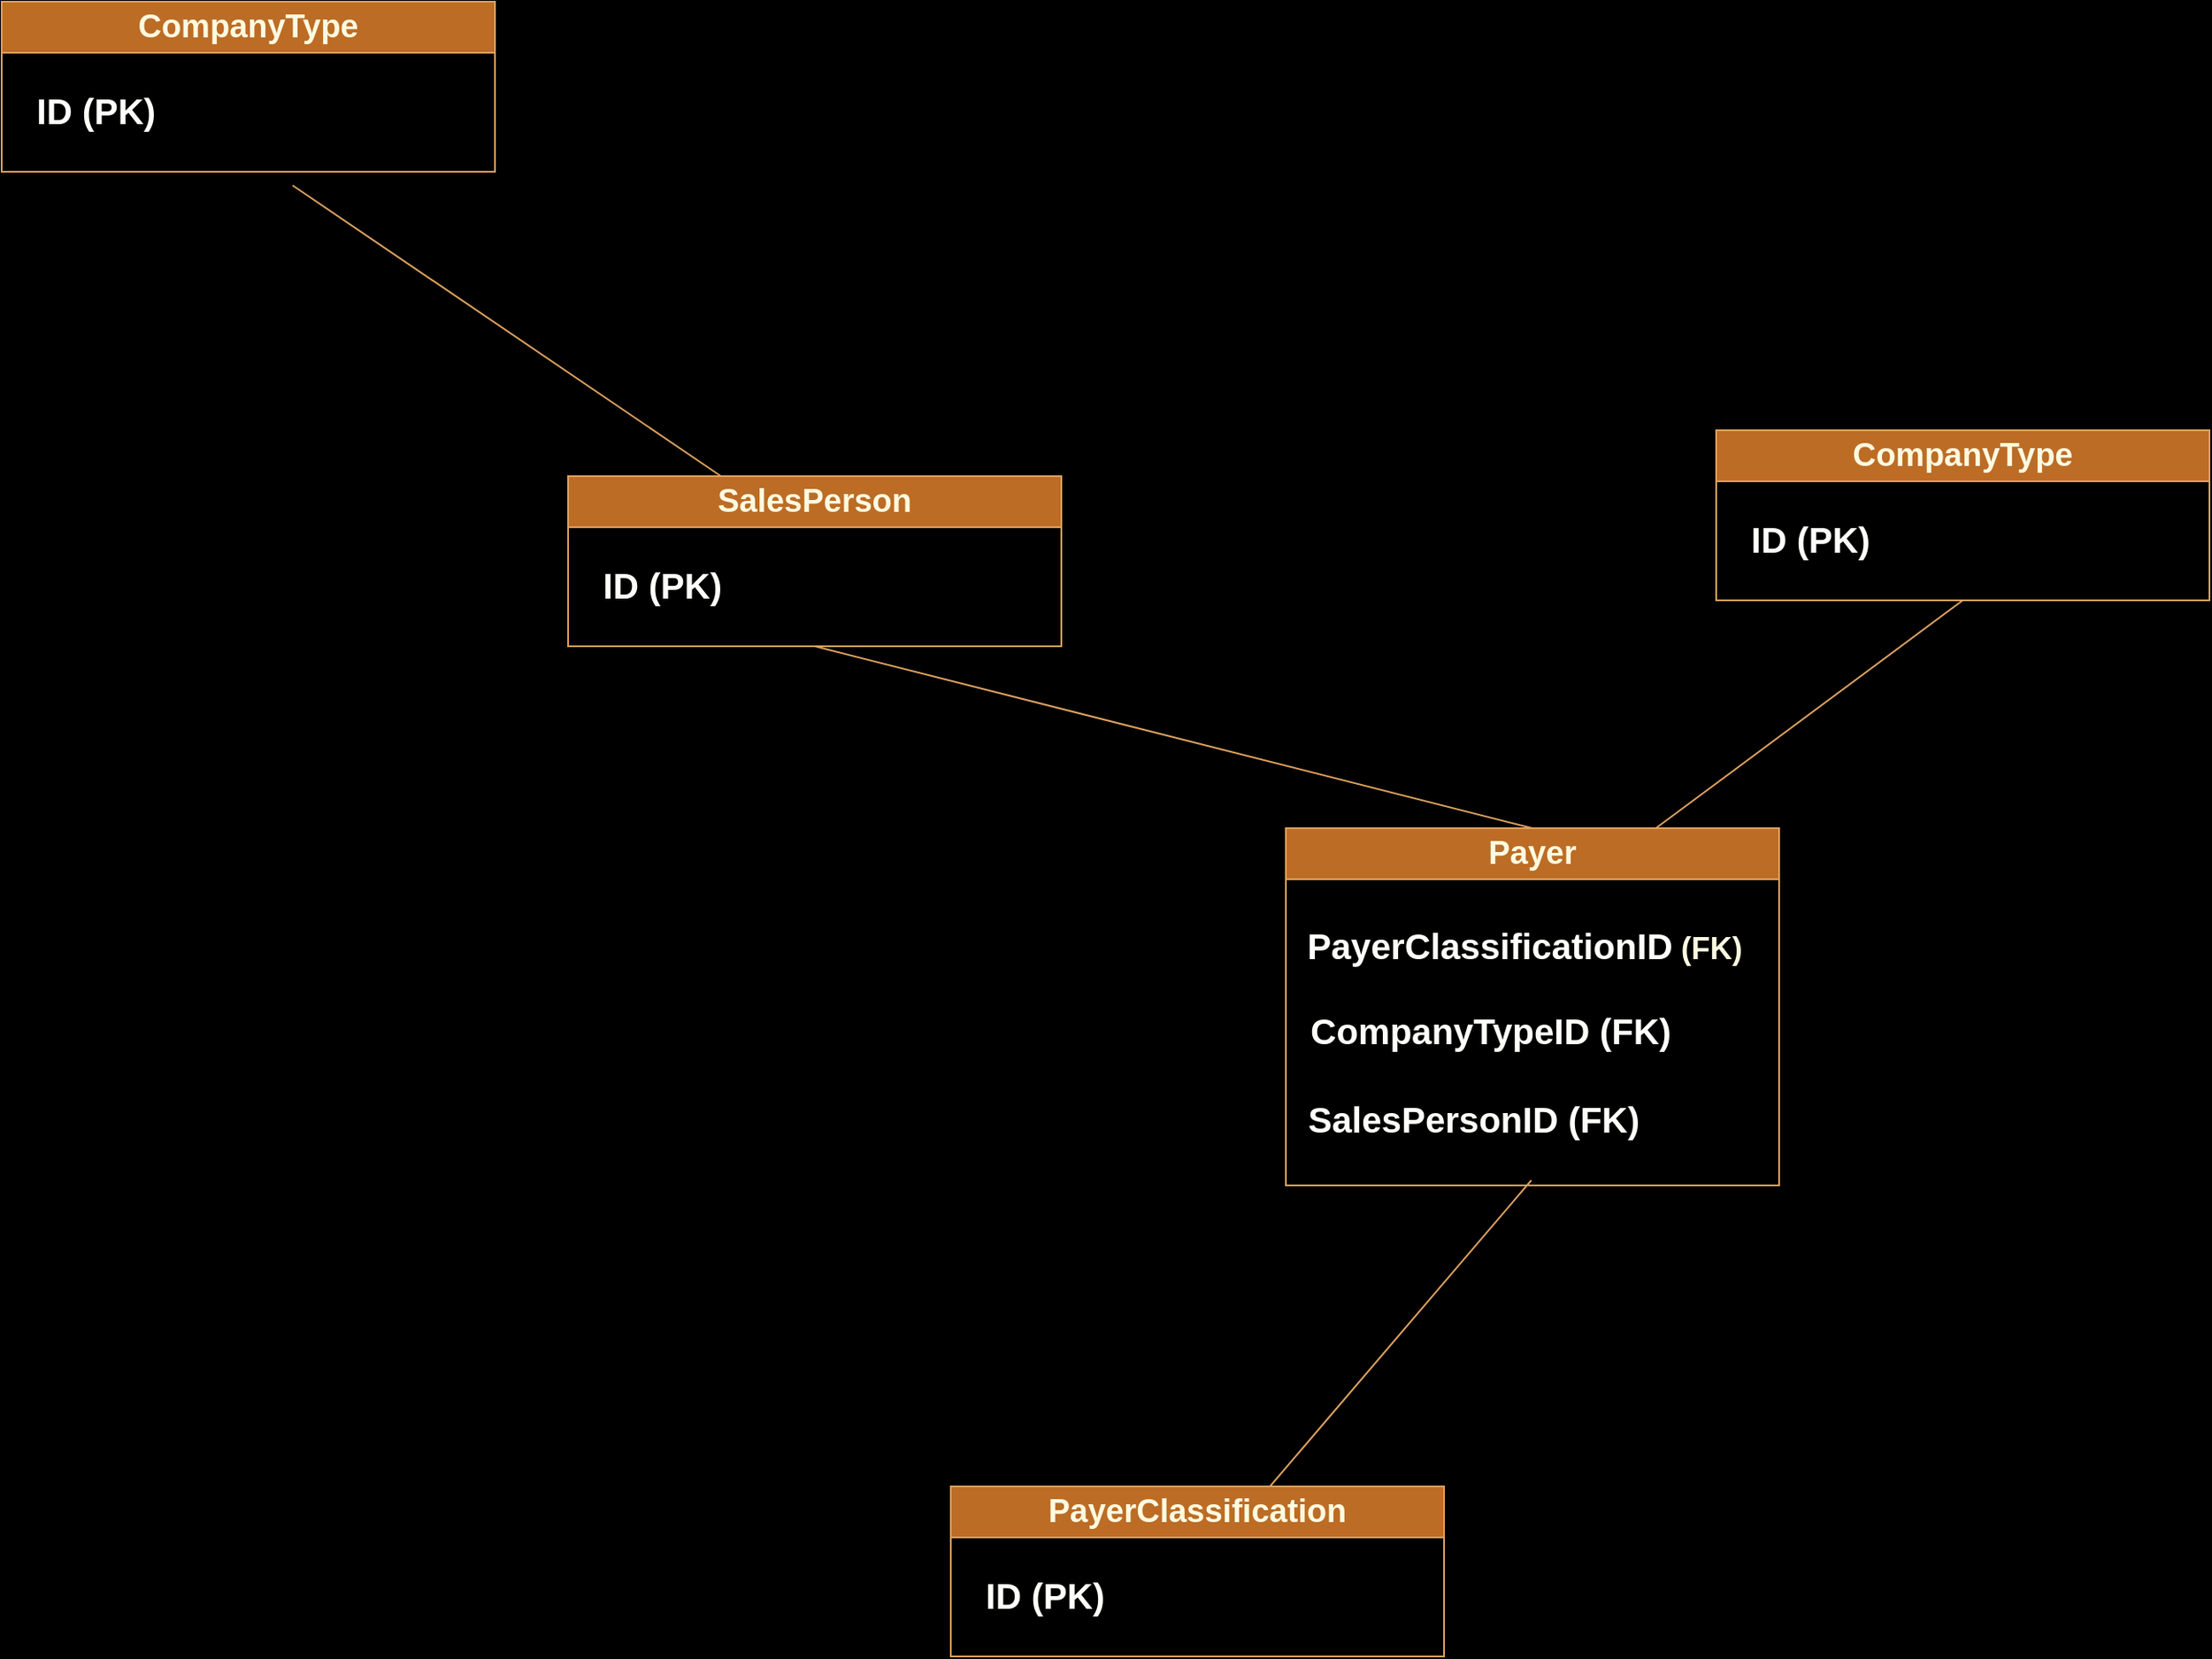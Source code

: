 <mxfile version="24.7.7">
  <diagram name="Page-1" id="jzl-V2Tsr1LILDYz4Gyq">
    <mxGraphModel dx="2887" dy="2355" grid="1" gridSize="9" guides="1" tooltips="1" connect="1" arrows="1" fold="1" page="1" pageScale="1" pageWidth="1500" pageHeight="1500" background="#000000" math="0" shadow="0">
      <root>
        <mxCell id="0" />
        <mxCell id="1" parent="0" />
        <mxCell id="zca0MhaZDPdOvqH_JMaa-2" value="&lt;font style=&quot;font-size: 19px;&quot;&gt;Payer&lt;/font&gt;" style="swimlane;html=1;fillColor=#BC6C25;strokeColor=#DDA15E;startSize=30;whiteSpace=wrap;fontColor=#FEFAE0;labelBackgroundColor=none;shadow=0;" vertex="1" parent="1">
          <mxGeometry x="260" y="270" width="290" height="210" as="geometry" />
        </mxCell>
        <mxCell id="zca0MhaZDPdOvqH_JMaa-3" value="&lt;h2 style=&quot;line-height: 150%;&quot;&gt;&lt;font color=&quot;#fffefa&quot;&gt;&lt;span style=&quot;font-size: 21px;&quot;&gt;CompanyTypeID (FK)&lt;/span&gt;&lt;/font&gt;&lt;/h2&gt;" style="text;html=1;align=center;verticalAlign=middle;resizable=0;points=[];autosize=1;strokeColor=none;fillColor=none;fontColor=#FEFAE0;" vertex="1" parent="zca0MhaZDPdOvqH_JMaa-2">
          <mxGeometry y="85" width="240" height="70" as="geometry" />
        </mxCell>
        <mxCell id="o-rHQ58z567HRiCuo5Bd-8" value="&lt;h2 style=&quot;line-height: 150%;&quot;&gt;&lt;font color=&quot;#fffefa&quot; style=&quot;background-color: rgb(0, 0, 0); font-size: 21px;&quot;&gt;PayerClassificationID&lt;/font&gt;&amp;nbsp;(FK)&lt;/h2&gt;" style="text;html=1;align=center;verticalAlign=middle;resizable=0;points=[];autosize=1;strokeColor=none;fillColor=none;fontColor=#FEFAE0;" parent="zca0MhaZDPdOvqH_JMaa-2" vertex="1">
          <mxGeometry y="35" width="280" height="70" as="geometry" />
        </mxCell>
        <mxCell id="zca0MhaZDPdOvqH_JMaa-11" value="&lt;h2 style=&quot;line-height: 150%;&quot;&gt;&lt;font color=&quot;#fffefa&quot;&gt;&lt;span style=&quot;font-size: 21px;&quot;&gt;&lt;br&gt;&lt;/span&gt;&lt;/font&gt;&lt;/h2&gt;&lt;h2 style=&quot;line-height: 150%;&quot;&gt;&lt;font color=&quot;#fffefa&quot;&gt;&lt;span style=&quot;font-size: 21px;&quot;&gt;SalesPersonID (FK)&lt;/span&gt;&lt;/font&gt;&lt;/h2&gt;" style="text;html=1;align=center;verticalAlign=middle;resizable=0;points=[];autosize=1;strokeColor=none;fillColor=none;fontColor=#FEFAE0;" vertex="1" parent="zca0MhaZDPdOvqH_JMaa-2">
          <mxGeometry y="90" width="220" height="120" as="geometry" />
        </mxCell>
        <mxCell id="zca0MhaZDPdOvqH_JMaa-12" value="&lt;font style=&quot;font-size: 19px;&quot;&gt;PayerClassification&lt;/font&gt;" style="swimlane;html=1;fillColor=#BC6C25;strokeColor=#DDA15E;startSize=30;whiteSpace=wrap;fontColor=#FEFAE0;labelBackgroundColor=none;shadow=0;" vertex="1" parent="1">
          <mxGeometry x="63" y="657" width="290" height="100" as="geometry" />
        </mxCell>
        <mxCell id="zca0MhaZDPdOvqH_JMaa-14" value="&lt;h2 style=&quot;line-height: 150%;&quot;&gt;&lt;font color=&quot;#fffefa&quot;&gt;&lt;span style=&quot;font-size: 21px; background-color: rgb(0, 0, 0);&quot;&gt;ID (PK)&lt;/span&gt;&lt;/font&gt;&lt;/h2&gt;" style="text;html=1;align=center;verticalAlign=middle;resizable=0;points=[];autosize=1;strokeColor=none;fillColor=none;fontColor=#FEFAE0;" vertex="1" parent="zca0MhaZDPdOvqH_JMaa-12">
          <mxGeometry x="10" y="30" width="90" height="70" as="geometry" />
        </mxCell>
        <mxCell id="zca0MhaZDPdOvqH_JMaa-17" value="" style="endArrow=none;html=1;rounded=1;strokeColor=#DDA15E;fontColor=#FEFAE0;fillColor=#BC6C25;entryX=0.656;entryY=0.975;entryDx=0;entryDy=0;entryPerimeter=0;" edge="1" parent="1" source="zca0MhaZDPdOvqH_JMaa-12" target="zca0MhaZDPdOvqH_JMaa-11">
          <mxGeometry width="50" height="50" relative="1" as="geometry">
            <mxPoint x="390" y="640" as="sourcePoint" />
            <mxPoint x="380" y="490" as="targetPoint" />
          </mxGeometry>
        </mxCell>
        <mxCell id="zca0MhaZDPdOvqH_JMaa-20" value="&lt;font style=&quot;font-size: 19px;&quot;&gt;SalesPerson&lt;/font&gt;" style="swimlane;html=1;fillColor=#BC6C25;strokeColor=#DDA15E;startSize=30;whiteSpace=wrap;fontColor=#FEFAE0;labelBackgroundColor=none;shadow=0;" vertex="1" parent="1">
          <mxGeometry x="-162" y="63" width="290" height="100" as="geometry" />
        </mxCell>
        <mxCell id="zca0MhaZDPdOvqH_JMaa-21" value="&lt;h2 style=&quot;line-height: 150%;&quot;&gt;&lt;font color=&quot;#fffefa&quot;&gt;&lt;span style=&quot;font-size: 21px; background-color: rgb(0, 0, 0);&quot;&gt;ID (PK)&lt;/span&gt;&lt;/font&gt;&lt;/h2&gt;" style="text;html=1;align=center;verticalAlign=middle;resizable=0;points=[];autosize=1;strokeColor=none;fillColor=none;fontColor=#FEFAE0;" vertex="1" parent="zca0MhaZDPdOvqH_JMaa-20">
          <mxGeometry x="10" y="30" width="90" height="70" as="geometry" />
        </mxCell>
        <mxCell id="zca0MhaZDPdOvqH_JMaa-22" value="" style="endArrow=none;html=1;rounded=1;strokeColor=#DDA15E;fontColor=#FEFAE0;fillColor=#BC6C25;entryX=0.5;entryY=1;entryDx=0;entryDy=0;exitX=0.5;exitY=0;exitDx=0;exitDy=0;" edge="1" parent="1" source="zca0MhaZDPdOvqH_JMaa-2" target="zca0MhaZDPdOvqH_JMaa-20">
          <mxGeometry width="50" height="50" relative="1" as="geometry">
            <mxPoint x="370" y="240" as="sourcePoint" />
            <mxPoint x="420" y="190" as="targetPoint" />
          </mxGeometry>
        </mxCell>
        <mxCell id="zca0MhaZDPdOvqH_JMaa-23" value="&lt;font style=&quot;font-size: 19px;&quot;&gt;CompanyType&lt;/font&gt;" style="swimlane;html=1;fillColor=#BC6C25;strokeColor=#DDA15E;startSize=30;whiteSpace=wrap;fontColor=#FEFAE0;labelBackgroundColor=none;shadow=0;" vertex="1" parent="1">
          <mxGeometry x="513" y="36" width="290" height="100" as="geometry" />
        </mxCell>
        <mxCell id="zca0MhaZDPdOvqH_JMaa-24" value="&lt;h2 style=&quot;line-height: 150%;&quot;&gt;&lt;font color=&quot;#fffefa&quot;&gt;&lt;span style=&quot;font-size: 21px; background-color: rgb(0, 0, 0);&quot;&gt;ID (PK)&lt;/span&gt;&lt;/font&gt;&lt;/h2&gt;" style="text;html=1;align=center;verticalAlign=middle;resizable=0;points=[];autosize=1;strokeColor=none;fillColor=none;fontColor=#FEFAE0;" vertex="1" parent="zca0MhaZDPdOvqH_JMaa-23">
          <mxGeometry x="10" y="30" width="90" height="70" as="geometry" />
        </mxCell>
        <mxCell id="zca0MhaZDPdOvqH_JMaa-26" value="" style="endArrow=none;html=1;rounded=1;strokeColor=#DDA15E;fontColor=#FEFAE0;fillColor=#BC6C25;exitX=0.75;exitY=0;exitDx=0;exitDy=0;entryX=0.5;entryY=1;entryDx=0;entryDy=0;" edge="1" parent="1" source="zca0MhaZDPdOvqH_JMaa-2" target="zca0MhaZDPdOvqH_JMaa-23">
          <mxGeometry width="50" height="50" relative="1" as="geometry">
            <mxPoint x="414" y="149" as="sourcePoint" />
            <mxPoint x="464" y="99" as="targetPoint" />
            <Array as="points" />
          </mxGeometry>
        </mxCell>
        <mxCell id="zca0MhaZDPdOvqH_JMaa-27" value="&lt;font style=&quot;font-size: 19px;&quot;&gt;CompanyType&lt;/font&gt;" style="swimlane;html=1;fillColor=#BC6C25;strokeColor=#DDA15E;startSize=30;whiteSpace=wrap;fontColor=#FEFAE0;labelBackgroundColor=none;shadow=0;" vertex="1" parent="1">
          <mxGeometry x="-495" y="-216" width="290" height="100" as="geometry" />
        </mxCell>
        <mxCell id="zca0MhaZDPdOvqH_JMaa-28" value="&lt;h2 style=&quot;line-height: 150%;&quot;&gt;&lt;font color=&quot;#fffefa&quot;&gt;&lt;span style=&quot;font-size: 21px; background-color: rgb(0, 0, 0);&quot;&gt;ID (PK)&lt;/span&gt;&lt;/font&gt;&lt;/h2&gt;" style="text;html=1;align=center;verticalAlign=middle;resizable=0;points=[];autosize=1;strokeColor=none;fillColor=none;fontColor=#FEFAE0;" vertex="1" parent="zca0MhaZDPdOvqH_JMaa-27">
          <mxGeometry x="10" y="30" width="90" height="70" as="geometry" />
        </mxCell>
        <mxCell id="zca0MhaZDPdOvqH_JMaa-30" value="" style="endArrow=none;html=1;rounded=1;strokeColor=#DDA15E;fontColor=#FEFAE0;fillColor=#BC6C25;exitX=0.31;exitY=0;exitDx=0;exitDy=0;exitPerimeter=0;" edge="1" parent="1" source="zca0MhaZDPdOvqH_JMaa-20">
          <mxGeometry width="50" height="50" relative="1" as="geometry">
            <mxPoint x="-324" y="-22" as="sourcePoint" />
            <mxPoint x="-324" y="-108" as="targetPoint" />
          </mxGeometry>
        </mxCell>
      </root>
    </mxGraphModel>
  </diagram>
</mxfile>
